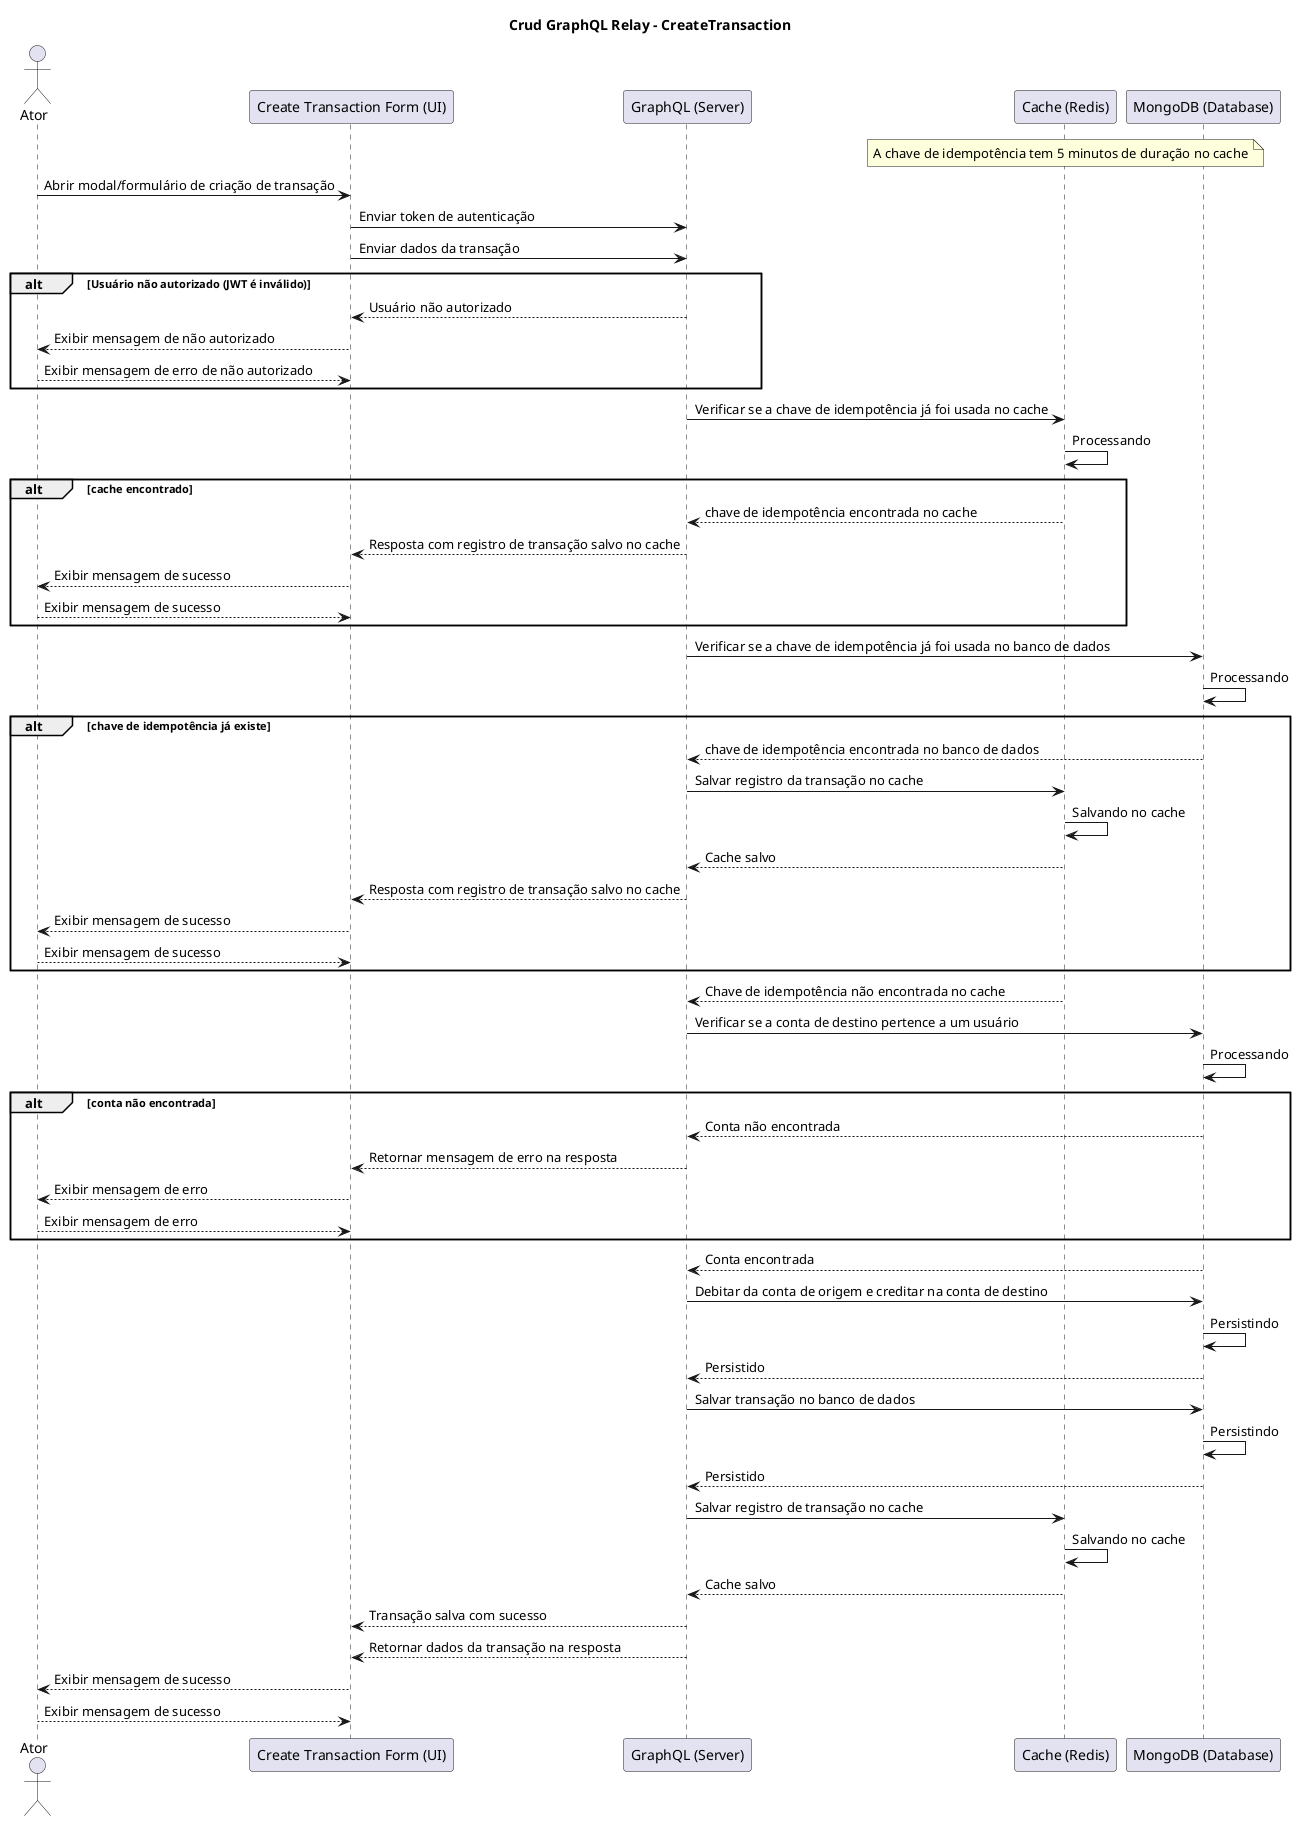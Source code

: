 @startuml Crud GraphQL Relay - CreateTransaction
actor "Ator"
title Crud GraphQL Relay - CreateTransaction

participant "Create Transaction Form (UI)" as CreateTransactionForm
participant "GraphQL (Server)" as GraphQLServer
participant "Cache (Redis)" as RedisCache
participant "MongoDB (Database)" as MongoDB

note over RedisCache: A chave de idempotência tem 5 minutos de duração no cache

"Ator" -> CreateTransactionForm: Abrir modal/formulário de criação de transação
CreateTransactionForm -> GraphQLServer: Enviar token de autenticação
CreateTransactionForm -> GraphQLServer: Enviar dados da transação

alt Usuário não autorizado (JWT é inválido)
  CreateTransactionForm <-- GraphQLServer: Usuário não autorizado
  "Ator" <-- CreateTransactionForm: Exibir mensagem de não autorizado
  return Exibir mensagem de erro de não autorizado
end

GraphQLServer -> RedisCache: Verificar se a chave de idempotência já foi usada no cache
RedisCache -> RedisCache: Processando
alt cache encontrado
  GraphQLServer <-- RedisCache: chave de idempotência encontrada no cache
  CreateTransactionForm <-- GraphQLServer: Resposta com registro de transação salvo no cache
  "Ator" <-- CreateTransactionForm: Exibir mensagem de sucesso
  return Exibir mensagem de sucesso
end

GraphQLServer -> MongoDB: Verificar se a chave de idempotência já foi usada no banco de dados
MongoDB -> MongoDB: Processando
alt chave de idempotência já existe
  GraphQLServer <-- MongoDB: chave de idempotência encontrada no banco de dados
  GraphQLServer -> RedisCache: Salvar registro da transação no cache
  RedisCache -> RedisCache: Salvando no cache
  GraphQLServer <-- RedisCache: Cache salvo
  CreateTransactionForm <-- GraphQLServer: Resposta com registro de transação salvo no cache
  "Ator" <-- CreateTransactionForm: Exibir mensagem de sucesso
  return Exibir mensagem de sucesso
end

GraphQLServer <-- RedisCache: Chave de idempotência não encontrada no cache
GraphQLServer -> MongoDB: Verificar se a conta de destino pertence a um usuário
MongoDB -> MongoDB: Processando
alt conta não encontrada
  GraphQLServer <-- MongoDB: Conta não encontrada
  CreateTransactionForm <-- GraphQLServer: Retornar mensagem de erro na resposta
  "Ator" <-- CreateTransactionForm: Exibir mensagem de erro
  return Exibir mensagem de erro
end
GraphQLServer <-- MongoDB: Conta encontrada
GraphQLServer -> MongoDB: Debitar da conta de origem e creditar na conta de destino
MongoDB -> MongoDB: Persistindo
GraphQLServer <-- MongoDB: Persistido
GraphQLServer -> MongoDB: Salvar transação no banco de dados
MongoDB -> MongoDB: Persistindo
GraphQLServer <-- MongoDB: Persistido
GraphQLServer -> RedisCache: Salvar registro de transação no cache
RedisCache -> RedisCache: Salvando no cache
GraphQLServer <-- RedisCache: Cache salvo

CreateTransactionForm <--GraphQLServer: Transação salva com sucesso
CreateTransactionForm <--GraphQLServer: Retornar dados da transação na resposta
"Ator" <--CreateTransactionForm: Exibir mensagem de sucesso
return Exibir mensagem de sucesso
@enduml
